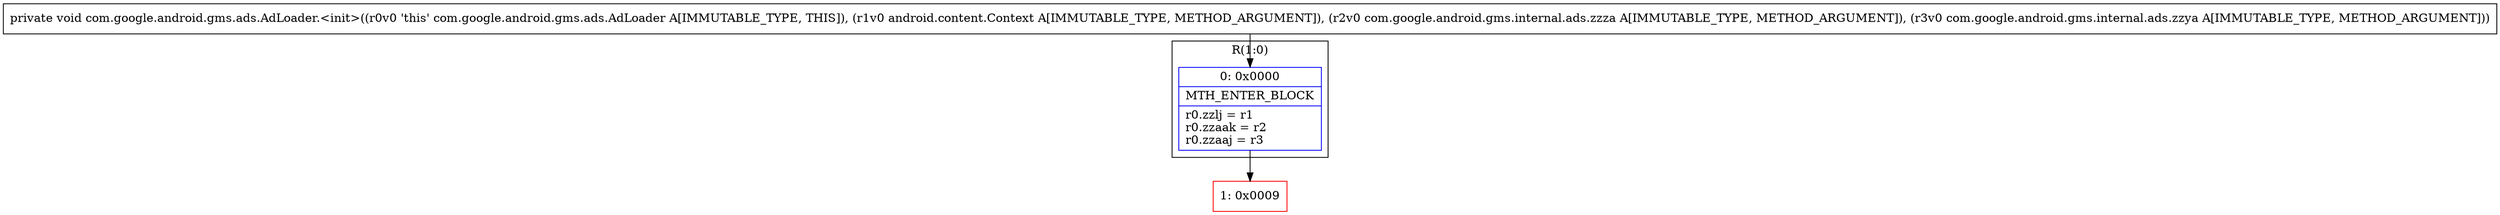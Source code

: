 digraph "CFG forcom.google.android.gms.ads.AdLoader.\<init\>(Landroid\/content\/Context;Lcom\/google\/android\/gms\/internal\/ads\/zzza;Lcom\/google\/android\/gms\/internal\/ads\/zzya;)V" {
subgraph cluster_Region_1907990732 {
label = "R(1:0)";
node [shape=record,color=blue];
Node_0 [shape=record,label="{0\:\ 0x0000|MTH_ENTER_BLOCK\l|r0.zzlj = r1\lr0.zzaak = r2\lr0.zzaaj = r3\l}"];
}
Node_1 [shape=record,color=red,label="{1\:\ 0x0009}"];
MethodNode[shape=record,label="{private void com.google.android.gms.ads.AdLoader.\<init\>((r0v0 'this' com.google.android.gms.ads.AdLoader A[IMMUTABLE_TYPE, THIS]), (r1v0 android.content.Context A[IMMUTABLE_TYPE, METHOD_ARGUMENT]), (r2v0 com.google.android.gms.internal.ads.zzza A[IMMUTABLE_TYPE, METHOD_ARGUMENT]), (r3v0 com.google.android.gms.internal.ads.zzya A[IMMUTABLE_TYPE, METHOD_ARGUMENT])) }"];
MethodNode -> Node_0;
Node_0 -> Node_1;
}

